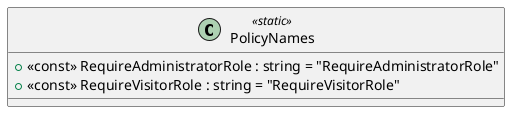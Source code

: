 @startuml
class PolicyNames <<static>> {
    + <<const>> RequireAdministratorRole : string = "RequireAdministratorRole"
    + <<const>> RequireVisitorRole : string = "RequireVisitorRole"
}
@enduml
